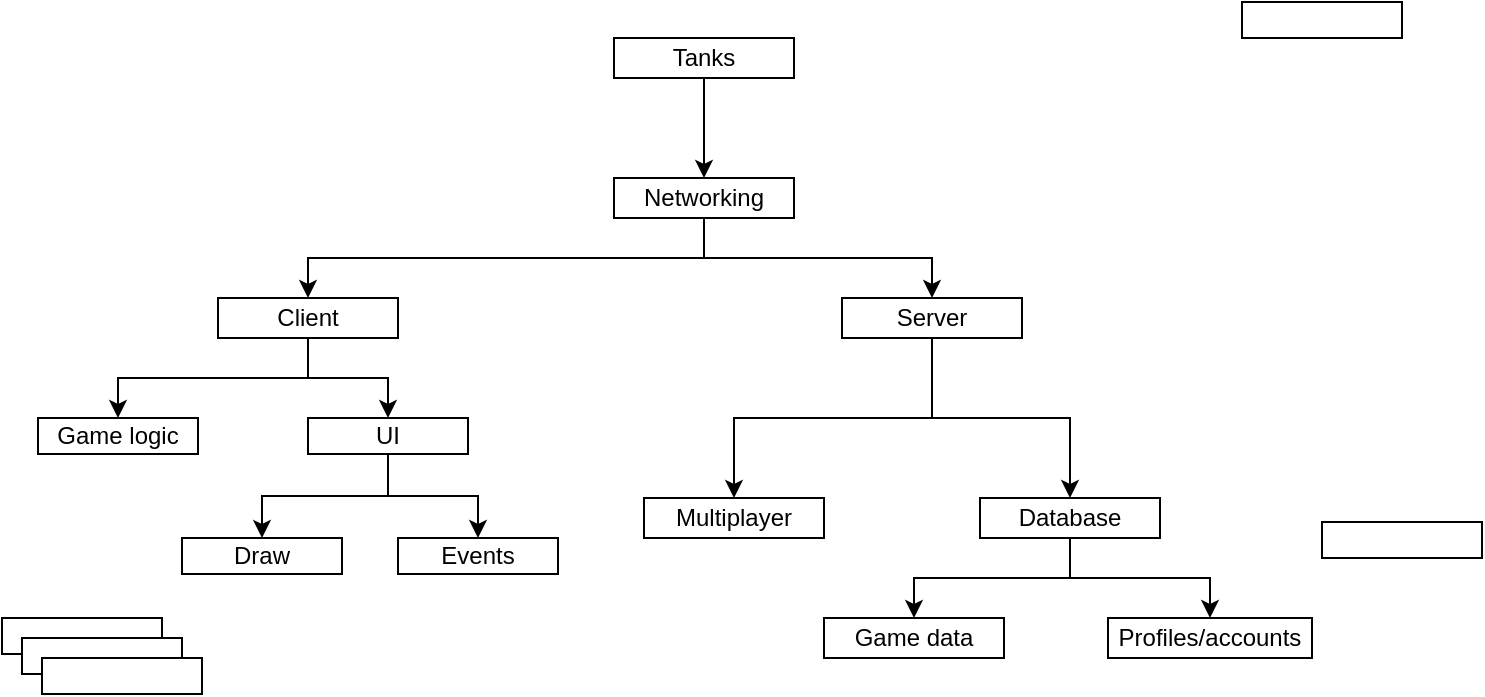 <mxfile pages="1" version="11.2.8" type="github"><diagram id="W85eT-CIK8E3PYhmyx-_" name="Page-1"><mxGraphModel dx="854" dy="359" grid="1" gridSize="10" guides="1" tooltips="1" connect="1" arrows="1" fold="1" page="1" pageScale="1" pageWidth="827" pageHeight="1169" math="0" shadow="0"><root><mxCell id="0"/><mxCell id="1" parent="0"/><mxCell id="X47ibMcAHHALzKehmJTo-8" style="edgeStyle=orthogonalEdgeStyle;rounded=0;orthogonalLoop=1;jettySize=auto;html=1;exitX=0.5;exitY=1;exitDx=0;exitDy=0;entryX=0.5;entryY=0;entryDx=0;entryDy=0;" parent="1" source="qNAqzITT8DEhz-y7ezw0-1" target="X47ibMcAHHALzKehmJTo-1" edge="1"><mxGeometry relative="1" as="geometry"/></mxCell><mxCell id="qNAqzITT8DEhz-y7ezw0-1" value="Tanks" style="rounded=0;whiteSpace=wrap;html=1;" parent="1" vertex="1"><mxGeometry x="336" y="50" width="90" height="20" as="geometry"/></mxCell><mxCell id="X47ibMcAHHALzKehmJTo-17" style="edgeStyle=orthogonalEdgeStyle;rounded=0;orthogonalLoop=1;jettySize=auto;html=1;exitX=0.5;exitY=1;exitDx=0;exitDy=0;entryX=0.5;entryY=0;entryDx=0;entryDy=0;" parent="1" source="X47ibMcAHHALzKehmJTo-1" target="X47ibMcAHHALzKehmJTo-2" edge="1"><mxGeometry relative="1" as="geometry"/></mxCell><mxCell id="X47ibMcAHHALzKehmJTo-18" style="edgeStyle=orthogonalEdgeStyle;rounded=0;orthogonalLoop=1;jettySize=auto;html=1;exitX=0.5;exitY=1;exitDx=0;exitDy=0;entryX=0.5;entryY=0;entryDx=0;entryDy=0;" parent="1" source="X47ibMcAHHALzKehmJTo-1" target="X47ibMcAHHALzKehmJTo-6" edge="1"><mxGeometry relative="1" as="geometry"/></mxCell><mxCell id="X47ibMcAHHALzKehmJTo-1" value="Networking" style="rounded=0;whiteSpace=wrap;html=1;" parent="1" vertex="1"><mxGeometry x="336" y="120" width="90" height="20" as="geometry"/></mxCell><mxCell id="X47ibMcAHHALzKehmJTo-11" style="edgeStyle=orthogonalEdgeStyle;rounded=0;orthogonalLoop=1;jettySize=auto;html=1;exitX=0.5;exitY=1;exitDx=0;exitDy=0;entryX=0.5;entryY=0;entryDx=0;entryDy=0;" parent="1" source="X47ibMcAHHALzKehmJTo-2" target="X47ibMcAHHALzKehmJTo-5" edge="1"><mxGeometry relative="1" as="geometry"/></mxCell><mxCell id="X47ibMcAHHALzKehmJTo-12" style="edgeStyle=orthogonalEdgeStyle;rounded=0;orthogonalLoop=1;jettySize=auto;html=1;exitX=0.5;exitY=1;exitDx=0;exitDy=0;entryX=0.5;entryY=0;entryDx=0;entryDy=0;" parent="1" source="X47ibMcAHHALzKehmJTo-2" target="X47ibMcAHHALzKehmJTo-4" edge="1"><mxGeometry relative="1" as="geometry"/></mxCell><mxCell id="X47ibMcAHHALzKehmJTo-2" value="Server" style="rounded=0;whiteSpace=wrap;html=1;" parent="1" vertex="1"><mxGeometry x="450" y="180" width="90" height="20" as="geometry"/></mxCell><mxCell id="X47ibMcAHHALzKehmJTo-19" style="edgeStyle=orthogonalEdgeStyle;rounded=0;orthogonalLoop=1;jettySize=auto;html=1;exitX=0.5;exitY=1;exitDx=0;exitDy=0;entryX=0.5;entryY=0;entryDx=0;entryDy=0;" parent="1" source="X47ibMcAHHALzKehmJTo-4" target="X47ibMcAHHALzKehmJTo-14" edge="1"><mxGeometry relative="1" as="geometry"/></mxCell><mxCell id="Ska_xnNq3XleAomMMF7T-3" style="edgeStyle=orthogonalEdgeStyle;rounded=0;orthogonalLoop=1;jettySize=auto;html=1;exitX=0.5;exitY=1;exitDx=0;exitDy=0;entryX=0.5;entryY=0;entryDx=0;entryDy=0;" edge="1" parent="1" source="X47ibMcAHHALzKehmJTo-4" target="X47ibMcAHHALzKehmJTo-15"><mxGeometry relative="1" as="geometry"/></mxCell><mxCell id="X47ibMcAHHALzKehmJTo-4" value="Database" style="rounded=0;whiteSpace=wrap;html=1;" parent="1" vertex="1"><mxGeometry x="519" y="280" width="90" height="20" as="geometry"/></mxCell><mxCell id="X47ibMcAHHALzKehmJTo-5" value="Multiplayer" style="rounded=0;whiteSpace=wrap;html=1;" parent="1" vertex="1"><mxGeometry x="351" y="280" width="90" height="20" as="geometry"/></mxCell><mxCell id="Ska_xnNq3XleAomMMF7T-12" style="edgeStyle=orthogonalEdgeStyle;rounded=0;orthogonalLoop=1;jettySize=auto;html=1;exitX=0.5;exitY=1;exitDx=0;exitDy=0;entryX=0.5;entryY=0;entryDx=0;entryDy=0;" edge="1" parent="1" source="X47ibMcAHHALzKehmJTo-6" target="Ska_xnNq3XleAomMMF7T-8"><mxGeometry relative="1" as="geometry"/></mxCell><mxCell id="Ska_xnNq3XleAomMMF7T-13" style="edgeStyle=orthogonalEdgeStyle;rounded=0;orthogonalLoop=1;jettySize=auto;html=1;exitX=0.5;exitY=1;exitDx=0;exitDy=0;entryX=0.5;entryY=0;entryDx=0;entryDy=0;" edge="1" parent="1" source="X47ibMcAHHALzKehmJTo-6" target="Ska_xnNq3XleAomMMF7T-9"><mxGeometry relative="1" as="geometry"/></mxCell><mxCell id="X47ibMcAHHALzKehmJTo-6" value="Client" style="rounded=0;whiteSpace=wrap;html=1;" parent="1" vertex="1"><mxGeometry x="138" y="180" width="90" height="20" as="geometry"/></mxCell><mxCell id="X47ibMcAHHALzKehmJTo-14" value="Game data" style="rounded=0;whiteSpace=wrap;html=1;" parent="1" vertex="1"><mxGeometry x="441" y="340" width="90" height="20" as="geometry"/></mxCell><mxCell id="X47ibMcAHHALzKehmJTo-15" value="Profiles/accounts" style="rounded=0;whiteSpace=wrap;html=1;" parent="1" vertex="1"><mxGeometry x="583" y="340" width="102" height="20" as="geometry"/></mxCell><mxCell id="X47ibMcAHHALzKehmJTo-23" value="" style="rounded=0;whiteSpace=wrap;html=1;" parent="1" vertex="1"><mxGeometry x="30" y="340" width="80" height="18" as="geometry"/></mxCell><mxCell id="X47ibMcAHHALzKehmJTo-24" value="" style="rounded=0;whiteSpace=wrap;html=1;" parent="1" vertex="1"><mxGeometry x="650" y="32" width="80" height="18" as="geometry"/></mxCell><mxCell id="Ska_xnNq3XleAomMMF7T-4" value="" style="rounded=0;whiteSpace=wrap;html=1;" vertex="1" parent="1"><mxGeometry x="40" y="350" width="80" height="18" as="geometry"/></mxCell><mxCell id="Ska_xnNq3XleAomMMF7T-5" value="" style="rounded=0;whiteSpace=wrap;html=1;" vertex="1" parent="1"><mxGeometry x="50" y="360" width="80" height="18" as="geometry"/></mxCell><mxCell id="Ska_xnNq3XleAomMMF7T-6" value="Draw" style="rounded=0;whiteSpace=wrap;html=1;" vertex="1" parent="1"><mxGeometry x="120" y="300" width="80" height="18" as="geometry"/></mxCell><mxCell id="Ska_xnNq3XleAomMMF7T-7" value="Events" style="rounded=0;whiteSpace=wrap;html=1;" vertex="1" parent="1"><mxGeometry x="228" y="300" width="80" height="18" as="geometry"/></mxCell><mxCell id="Ska_xnNq3XleAomMMF7T-8" value="Game logic" style="rounded=0;whiteSpace=wrap;html=1;" vertex="1" parent="1"><mxGeometry x="48" y="240" width="80" height="18" as="geometry"/></mxCell><mxCell id="Ska_xnNq3XleAomMMF7T-14" style="edgeStyle=orthogonalEdgeStyle;rounded=0;orthogonalLoop=1;jettySize=auto;html=1;exitX=0.5;exitY=1;exitDx=0;exitDy=0;entryX=0.5;entryY=0;entryDx=0;entryDy=0;" edge="1" parent="1" source="Ska_xnNq3XleAomMMF7T-9" target="Ska_xnNq3XleAomMMF7T-6"><mxGeometry relative="1" as="geometry"/></mxCell><mxCell id="Ska_xnNq3XleAomMMF7T-17" style="edgeStyle=orthogonalEdgeStyle;rounded=0;orthogonalLoop=1;jettySize=auto;html=1;exitX=0.5;exitY=1;exitDx=0;exitDy=0;entryX=0.5;entryY=0;entryDx=0;entryDy=0;" edge="1" parent="1" source="Ska_xnNq3XleAomMMF7T-9" target="Ska_xnNq3XleAomMMF7T-7"><mxGeometry relative="1" as="geometry"/></mxCell><mxCell id="Ska_xnNq3XleAomMMF7T-9" value="UI" style="rounded=0;whiteSpace=wrap;html=1;" vertex="1" parent="1"><mxGeometry x="183" y="240" width="80" height="18" as="geometry"/></mxCell><mxCell id="Ska_xnNq3XleAomMMF7T-10" value="" style="rounded=0;whiteSpace=wrap;html=1;" vertex="1" parent="1"><mxGeometry x="690" y="292" width="80" height="18" as="geometry"/></mxCell></root></mxGraphModel></diagram></mxfile>